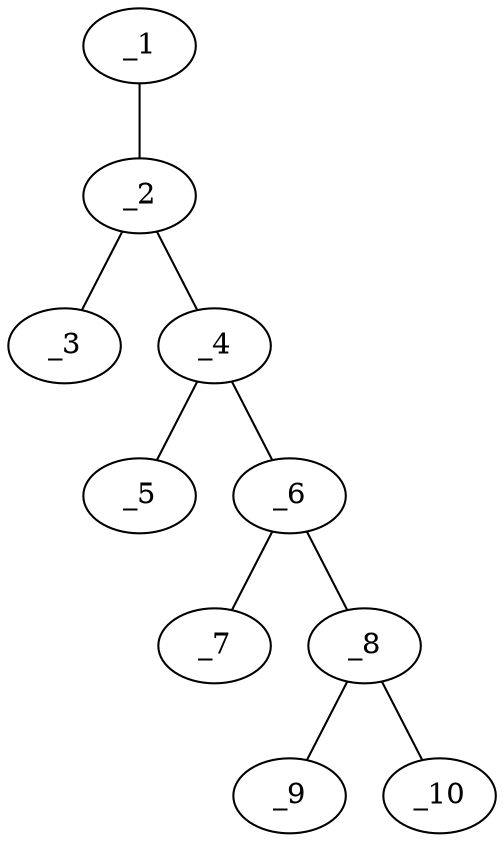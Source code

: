 graph molid618260 {
	_1	 [charge=0,
		chem=2,
		symbol="O  ",
		x=2,
		y="-0.25"];
	_2	 [charge=0,
		chem=1,
		symbol="C  ",
		x="2.866",
		y="0.25"];
	_1 -- _2	 [valence=2];
	_3	 [charge=0,
		chem=2,
		symbol="O  ",
		x="2.866",
		y="1.25"];
	_2 -- _3	 [valence=1];
	_4	 [charge=0,
		chem=1,
		symbol="C  ",
		x="3.7321",
		y="-0.25"];
	_2 -- _4	 [valence=1];
	_5	 [charge=0,
		chem=2,
		symbol="O  ",
		x="3.7321",
		y="-1.25"];
	_4 -- _5	 [valence=1];
	_6	 [charge=0,
		chem=1,
		symbol="C  ",
		x="4.5981",
		y="0.25"];
	_4 -- _6	 [valence=1];
	_7	 [charge=0,
		chem=4,
		symbol="N  ",
		x="4.5981",
		y="1.25"];
	_6 -- _7	 [valence=1];
	_8	 [charge=0,
		chem=1,
		symbol="C  ",
		x="5.4641",
		y="-0.25"];
	_6 -- _8	 [valence=1];
	_9	 [charge=0,
		chem=2,
		symbol="O  ",
		x="6.3301",
		y="0.25"];
	_8 -- _9	 [valence=2];
	_10	 [charge=0,
		chem=2,
		symbol="O  ",
		x="5.4641",
		y="-1.25"];
	_8 -- _10	 [valence=1];
}
